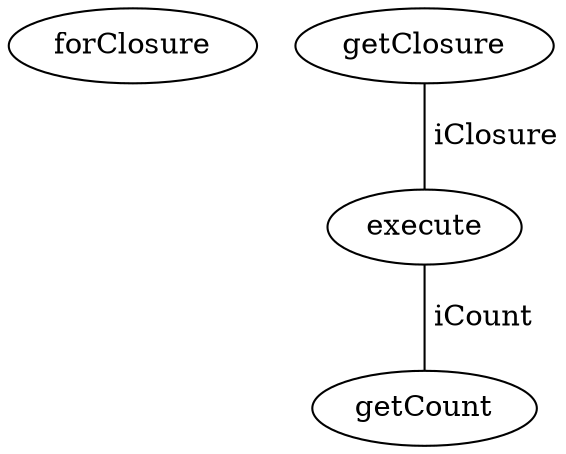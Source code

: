 digraph G {
forClosure;
getClosure;
execute;
getCount;
getClosure -> execute [label=" iClosure", dir=none];
execute -> getCount [label=" iCount", dir=none];
}